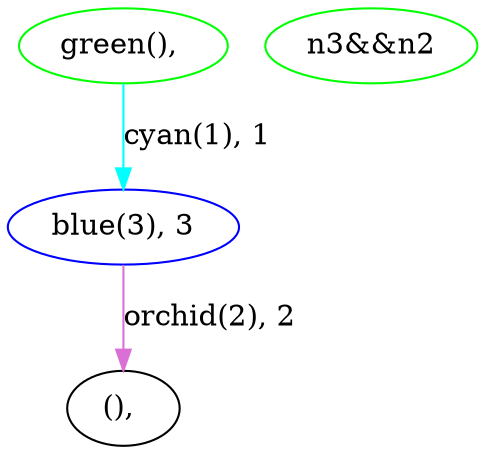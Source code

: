 digraph foo {
    n1 [color=blue, b=3, label="blue(3), 3", a=4];
    n2 [label="(), "];
    n3 [color=green, label="green(), ", a=3];
    n4 [color=green, label="n3&&n2", a=toto];
    n1 -> n2 [color=orchid, b=2, label="orchid(2), 2", a=5];
    n3 -> n1 [color=cyan, label="cyan(1), 1", b=1];
}
